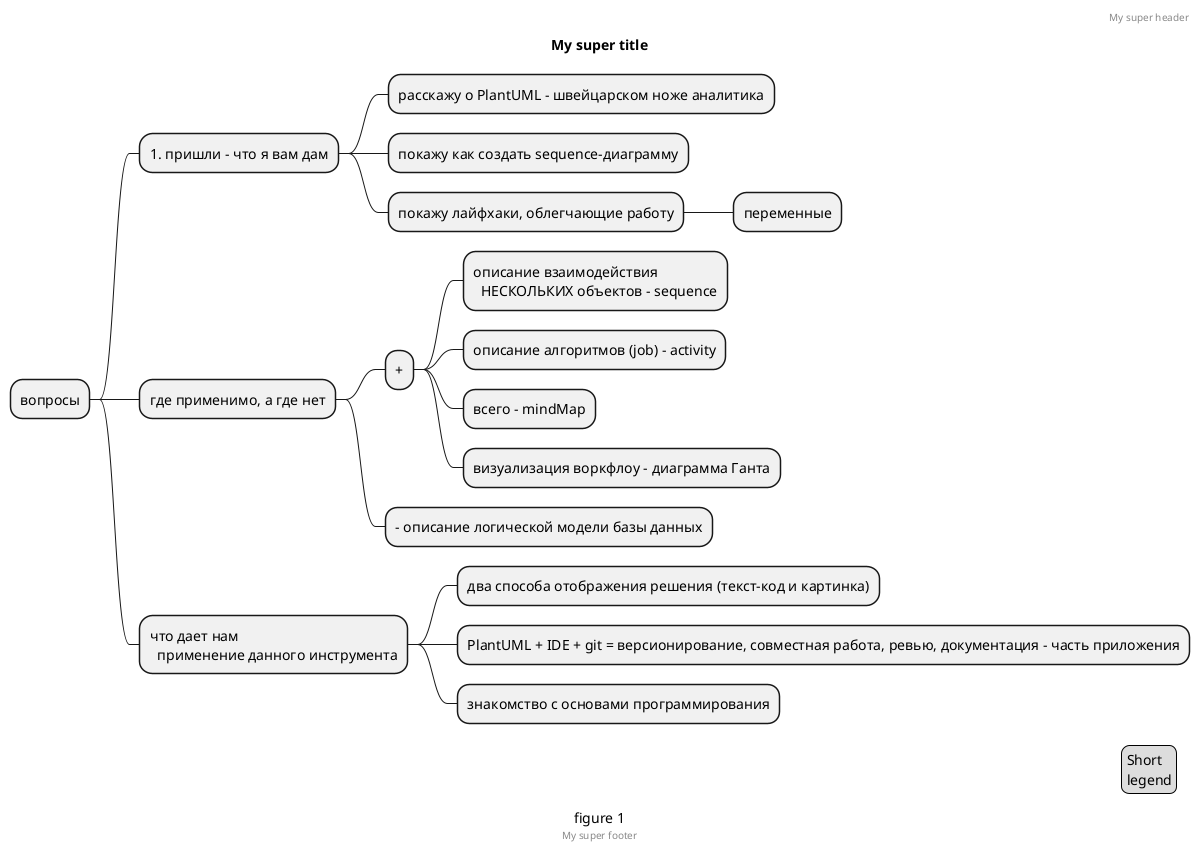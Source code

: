 @startmindmap
'https://plantuml.com/mindmap-diagram
!$E = "\n "
caption figure 1
title My super title

* вопросы
** 1. пришли - что я вам дам
*** расскажу о PlantUML - швейцарском ноже аналитика
*** покажу как создать sequence-диаграмму
*** покажу лайфхаки, облегчающие работу
**** переменные

** где применимо, а где нет
*** +
**** описание взаимодействия $E НЕСКОЛЬКИХ объектов - sequence
**** описание алгоритмов (job) - activity
**** всего - mindMap
**** визуализация воркфлоу - диаграмма Ганта
*** - описание логической модели базы данных

** что дает нам $E применение данного инструмента
*** два способа отображения решения (текст-код и картинка)
*** PlantUML + IDE + git = версионирование, совместная работа, ревью, документация - часть приложения
*** знакомство с основами программирования

header
My super header
endheader

center footer My super footer

legend right
  Short
  legend
endlegend
@endmindmap
